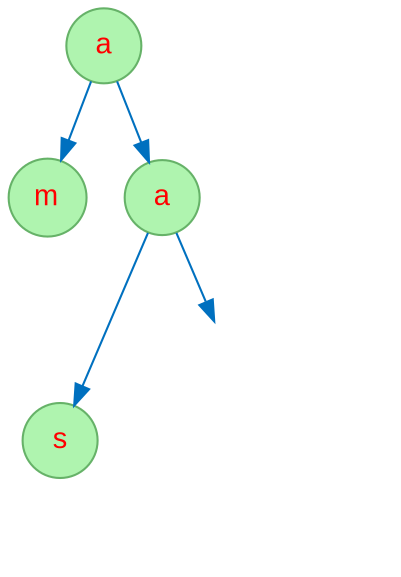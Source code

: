 digraph "Seq-amas" {
node [fontname="Arial", fontcolor=red, shape=circle, style=filled, color="#66B268", fillcolor="#AFF4AF" ];
edge [color = "#0070BF"];
521645586 [label="a"];
521645586 -> 1702297201;
1702297201 [label="m"];
521645586 -> 1296064247;
1296064247 [label="a"];
1296064247 -> 1637070917;
1637070917 [label="s"];
l1296064247 [style=invis];
1296064247 -> l1296064247;
}
